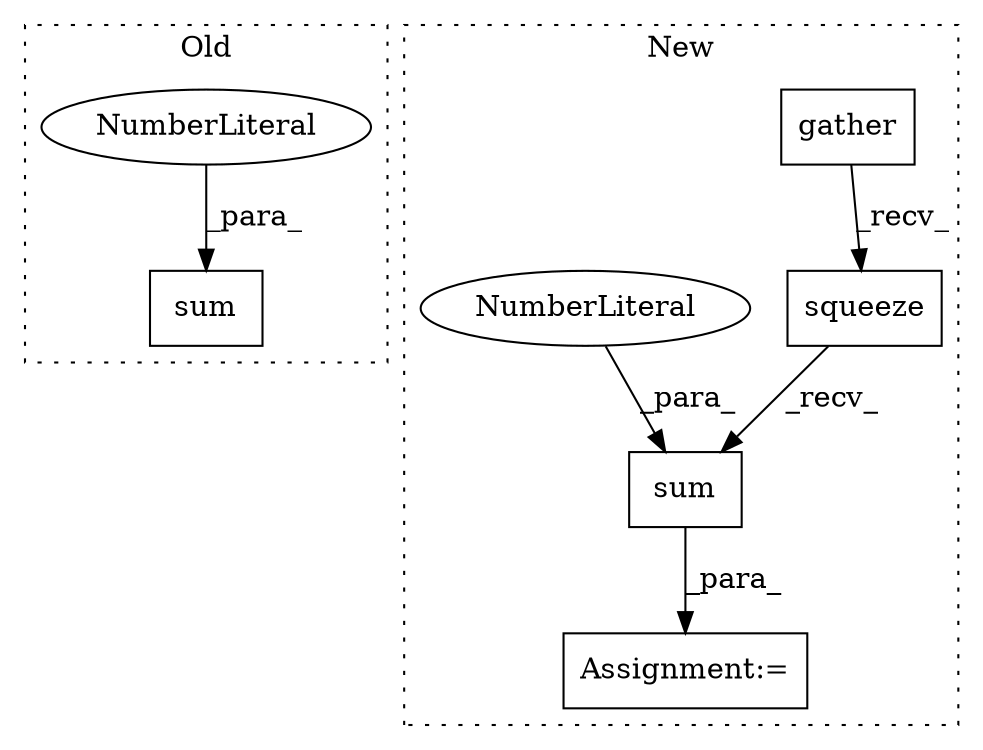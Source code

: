 digraph G {
subgraph cluster0 {
1 [label="sum" a="32" s="7709,7714" l="4,1" shape="box"];
7 [label="NumberLiteral" a="34" s="7713" l="1" shape="ellipse"];
label = "Old";
style="dotted";
}
subgraph cluster1 {
2 [label="gather" a="32" s="8103,8128" l="7,1" shape="box"];
3 [label="sum" a="32" s="8141,8146" l="4,1" shape="box"];
4 [label="NumberLiteral" a="34" s="8145" l="1" shape="ellipse"];
5 [label="Assignment:=" a="7" s="8087" l="1" shape="box"];
6 [label="squeeze" a="32" s="8130,8139" l="8,1" shape="box"];
label = "New";
style="dotted";
}
2 -> 6 [label="_recv_"];
3 -> 5 [label="_para_"];
4 -> 3 [label="_para_"];
6 -> 3 [label="_recv_"];
7 -> 1 [label="_para_"];
}